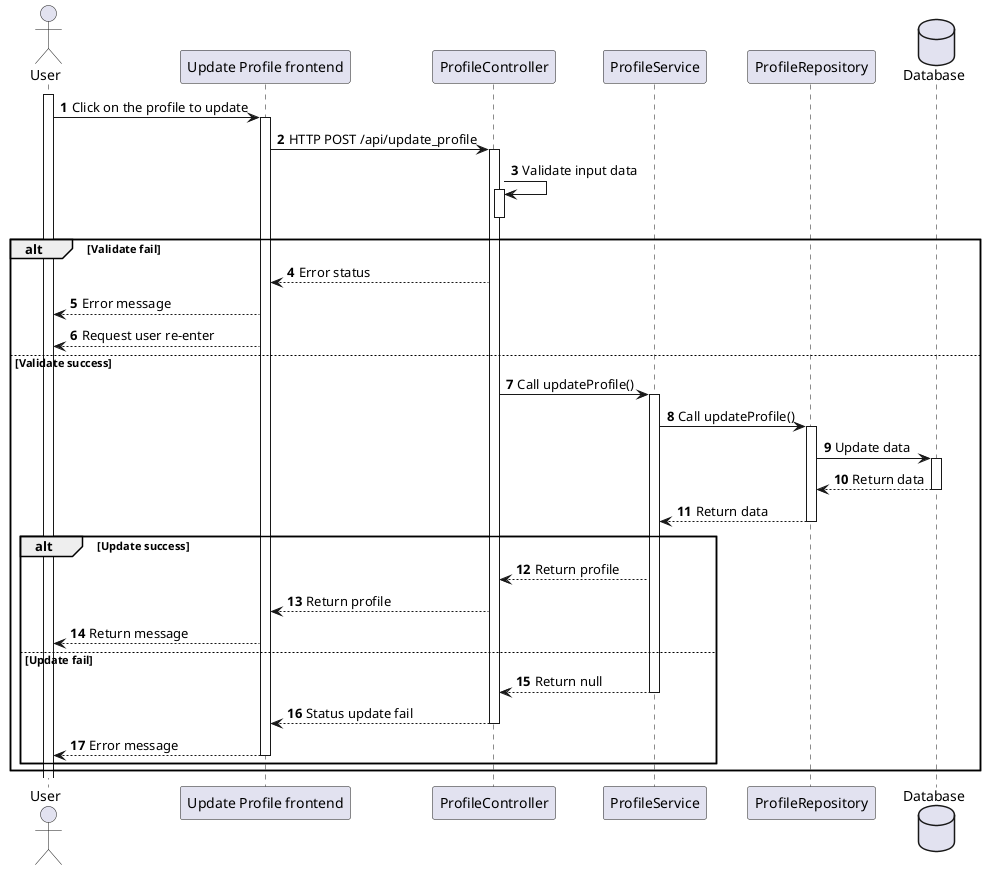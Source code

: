 @startuml
'https://plantuml.com/sequence-diagram

autonumber

actor User

participant "Update Profile frontend" as fe
participant "ProfileController" as Controller
participant "ProfileService" as Service
participant "ProfileRepository" as Repository

database Database
activate User

User -> fe++: Click on the profile to update

fe -> Controller++: HTTP POST /api/update_profile

Controller -> Controller: Validate input data
activate Controller
deactivate Controller

alt Validate fail
Controller-->fe: Error status
fe-->User: Error message
fe-->User: Request user re-enter
else Validate success
Controller -> Service++: Call updateProfile()
Service -> Repository++: Call updateProfile()
Repository -> Database++: Update data
Database --> Repository--: Return data
Repository --> Service--: Return data

    alt Update success

Service --> Controller: Return profile
Controller --> fe: Return profile
fe --> User: Return message

    else Update fail

Service --> Controller--: Return null
Controller --> fe--: Status update fail
fe --> User--: Error message

end

end



@enduml